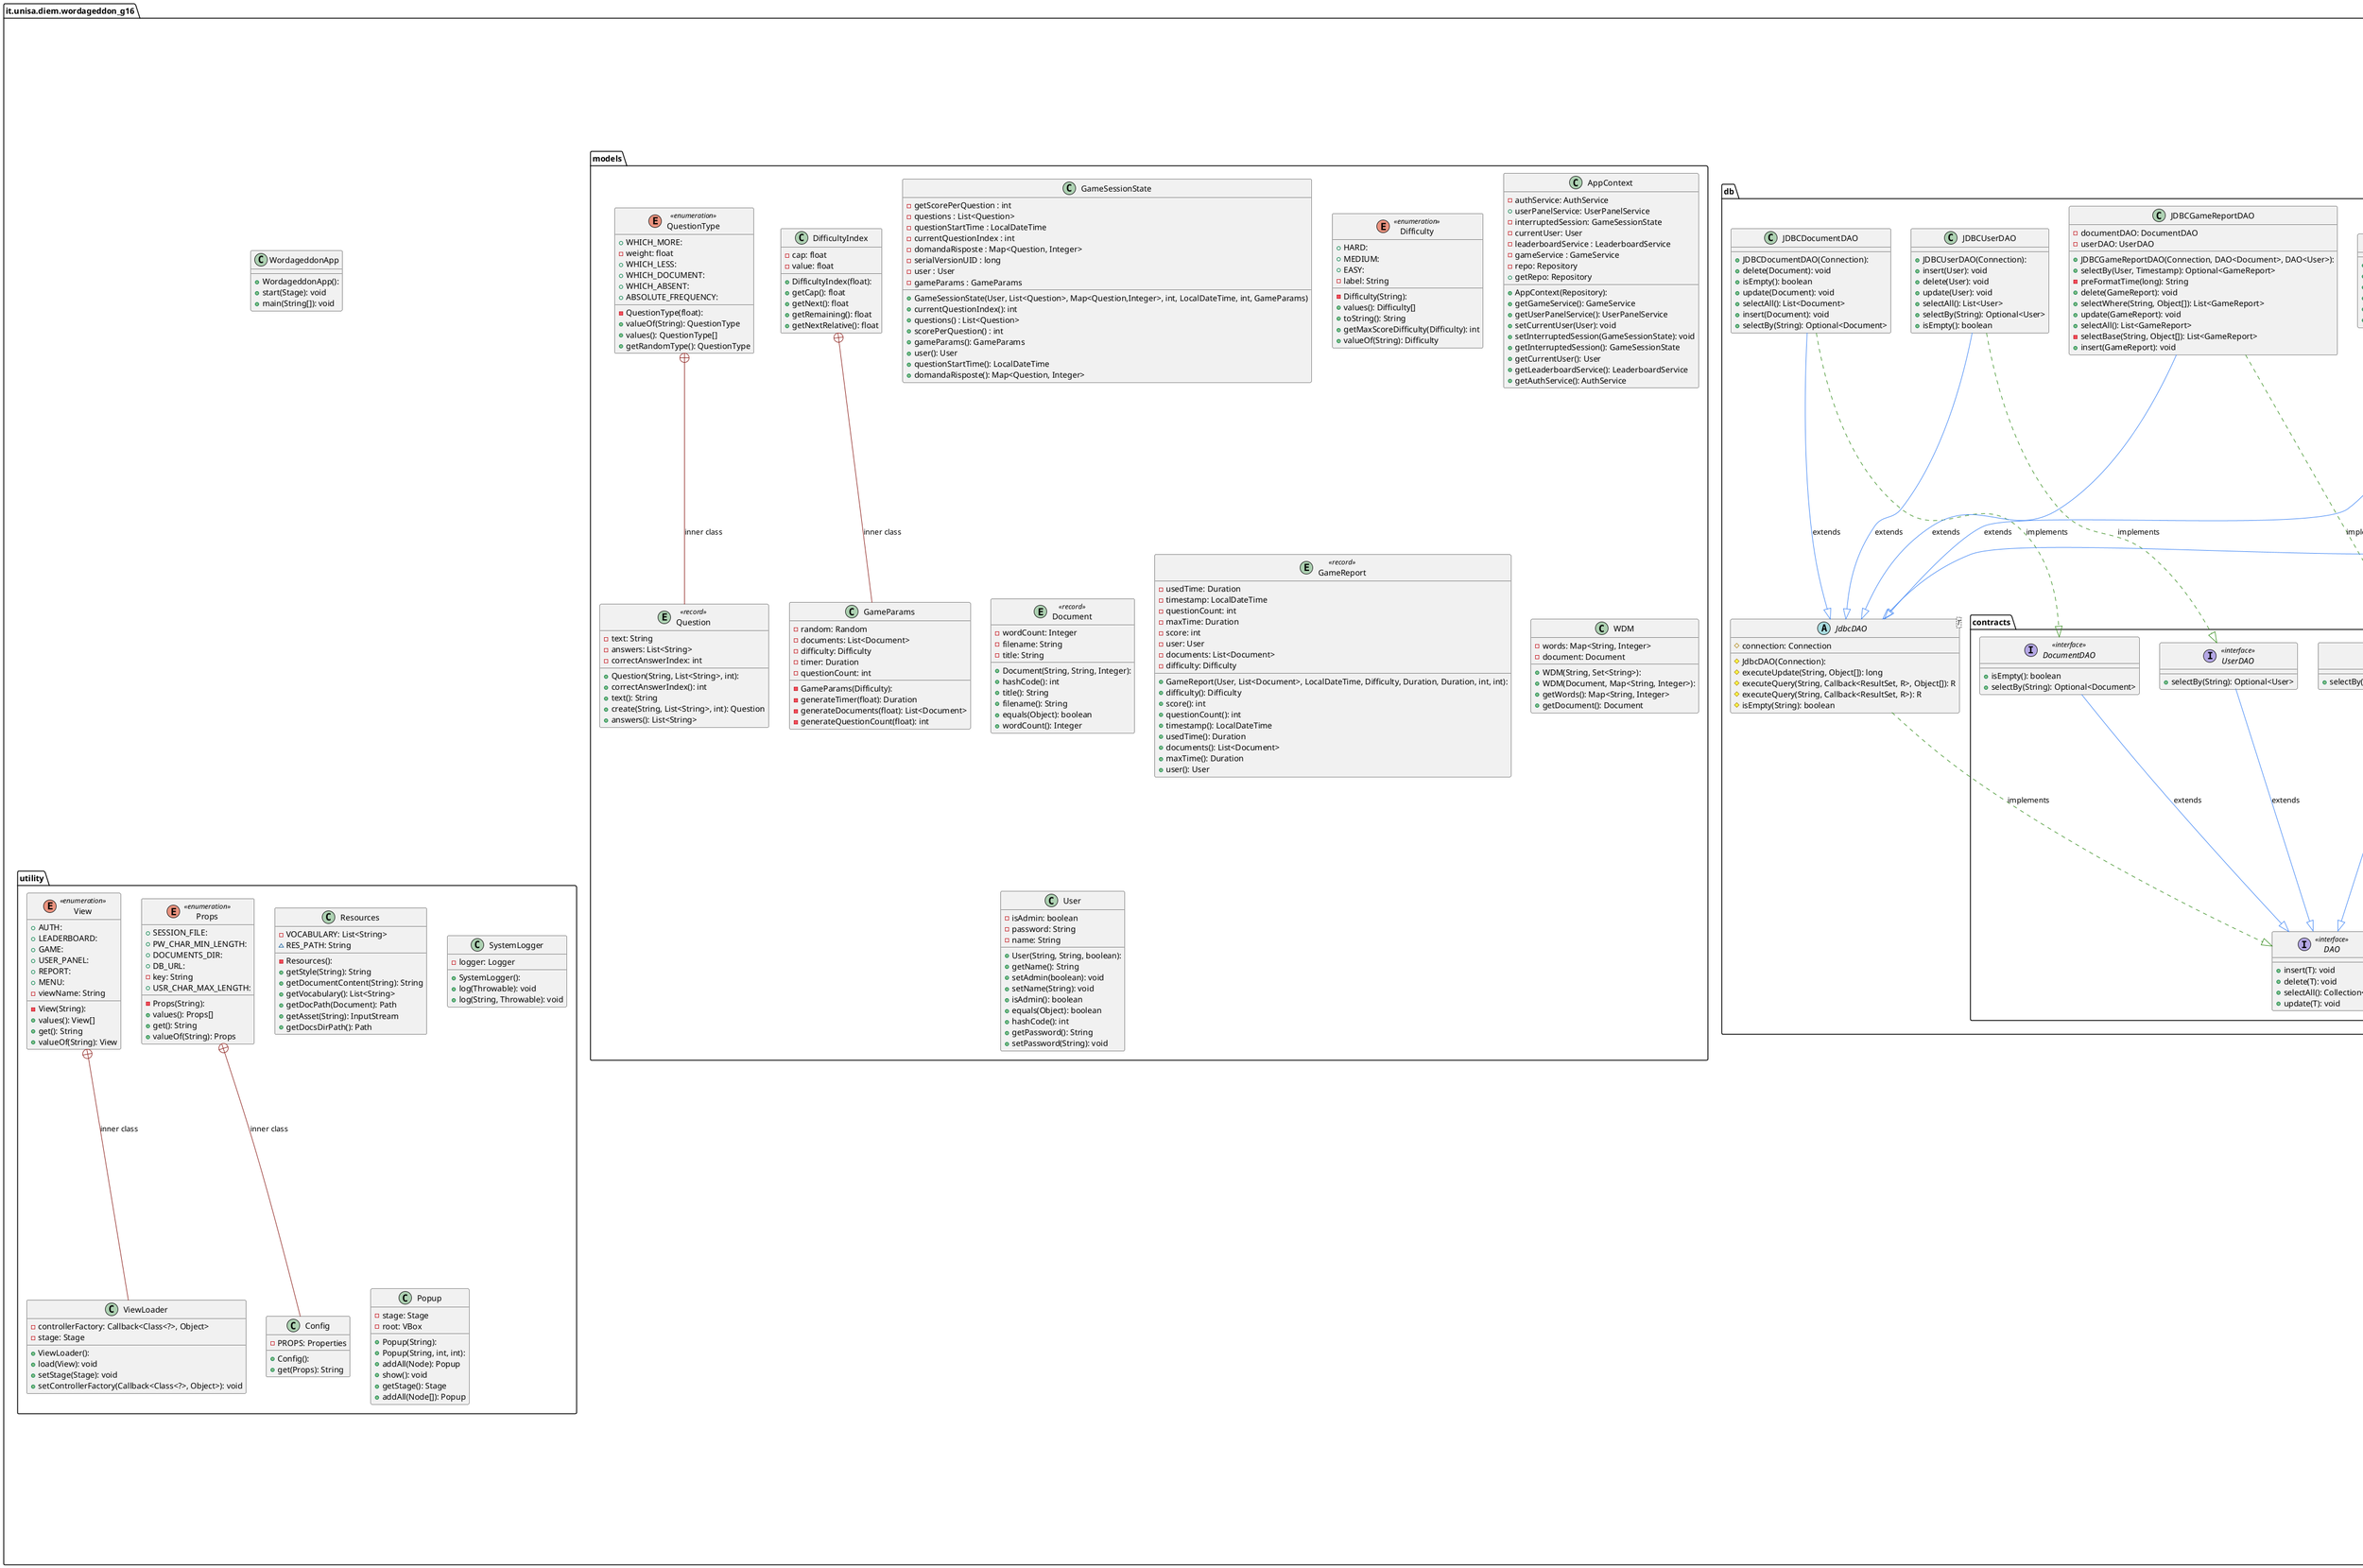@startuml
set namespaceSeparator none

package "it.unisa.diem.wordageddon_g16"{
package controllers {
    class AuthController {
    + AuthController(AppContext):
    - authService: AuthService
    - passwordPF: PasswordField
    - initialize(): void
    + handleLoginBtn(ActionEvent): void
    + showDialog(AlertType, String, String): void
    + handleRegisterBtn(ActionEvent): void
    }
    class GameController {
    + GameController(AppContext):
    - minTimeElapsed: BooleanProperty
    - appContext: AppContext
    - domandaRisposte: Map<Question, Integer>
    - elapsedSeconds: SimpleIntegerProperty
    - QUESTION_TIME_LIMIT: Duration
    - questionTimer: Timeline
    - documentToTextMap: Map<Document, String>
    - readingTimer: Timeline
    - currentQuestionIndex: SimpleIntegerProperty
    - numeroRisposteSaltate: int
    - questionsReady: BooleanProperty
    - questionSetupService: Service<List<Question>>
    - gameService: GameService
    - readingSetupService: Service<Map<Document, String>>
    - questionStartTime: LocalDateTime
    - questions: List<Question>
    - currentDocumentIndex: SimpleIntegerProperty
    - numeroRisposteCorrette: int
    - MIN_TIME_FOR_SKIP: int
    - score: int
    + skipReading(): void
    - showReport(): void
    - loadPane(Node): void
    - onBackPressed(): void
    - populateAnswerTable(): void
    + initialize(): void
    - showQuestion(int): void
    + toggleShowAnswers(Event): void
    - switchToQuestions(): void
    + handlePlayAgain(Event): void
    - setDocument(int): void
    - startTimer(Duration, Label, ProgressBar, Runnable): Timeline?
    + onDifficultySelected(ActionEvent): void
    - onChangeDocument(ActionEvent): void
    + handleShowLeaderboard(Event): void
    + handleGoMenu(Event): void
    + saveSession() : void
    + restoreSession(GameSessionState): void
    }
    class UserPanelController {
    + UserPanelController(AppContext):
    - currentUser: User
    - appContext: AppContext
    - service: UserPanelService
    - handleStopWords(ActionEvent): void
    - handleAdmin(ActionEvent): void
    - handleGoBack(ActionEvent): void
    - handleDocumenti(ActionEvent): void
    - handleLogOut(ActionEvent): void
    + initialize(): void
    }
    class LeaderboardController {
    + LeaderboardController(AppContext):
    - leaderboardService: LeaderboardService
    - back(ActionEvent): void
    + initialize(URL, ResourceBundle): void
    }
    class MainMenuController {
    + MainMenuController(AppContext):
    - context: AppContext
    - onUserPanelRequested(MouseEvent): void
    - playGame(ActionEvent): void
    - onLeaderboardRequested(ActionEvent): void
    + initialize(URL, ResourceBundle): void
    }
}

package db {
    class JdbcRepository {
    + JdbcRepository():
    - daos: Map<String, JdbcDAO<?>>
    - conn: Connection
    + getDAO(String): TDAO
    + close(): void
    }
    package contracts {
            interface Repository << interface >> {
            + getDAO(String): TDAO
            + close(): void
            }
    interface DAO<T> << interface >> {
    + insert(T): void
    + delete(T): void
    + selectAll(): Collection<T>
    + update(T): void
    }
    interface DocumentDAO << interface >> {
    + isEmpty(): boolean
    + selectBy(String): Optional<Document>
    }
    interface GameReportDAO << interface >> {
    + selectBy(User, Timestamp): Optional<GameReport>
    }
    interface StopWordDAO << interface >> {
    + selectAll(): Set<String>
    + isEmpty(): boolean
    }

    interface WdmDAO << interface >> {
    + selectBy(Document): Optional<WDM>
    }

    interface UserDAO << interface >> {
    + selectBy(String): Optional<User>
    }
    }

    class JDBCDocumentDAO {
    + JDBCDocumentDAO(Connection):
    + delete(Document): void
    + isEmpty(): boolean
    + update(Document): void
    + selectAll(): List<Document>
    + insert(Document): void
    + selectBy(String): Optional<Document>
    }
    class JDBCGameReportDAO {
    + JDBCGameReportDAO(Connection, DAO<Document>, DAO<User>):
    - documentDAO: DocumentDAO
    - userDAO: UserDAO
    + selectBy(User, Timestamp): Optional<GameReport>
    - preFormatTime(long): String
    + delete(GameReport): void
    + selectWhere(String, Object[]): List<GameReport>
    + update(GameReport): void
    + selectAll(): List<GameReport>
    - selectBase(String, Object[]): List<GameReport>
    + insert(GameReport): void
    }
    class JDBCStopWordDAO {
    + JDBCStopWordDAO(Connection):
    + isEmpty(): boolean
    + update(String): void
    + selectAll(): Set<String>
    + insert(String): void
    + delete(String): void
    }
    class JDBCUserDAO {
    + JDBCUserDAO(Connection):
    + insert(User): void
    + delete(User): void
    + update(User): void
    + selectAll(): List<User>
    + selectBy(String): Optional<User>
    + isEmpty(): boolean
    }
    class JDBCWdmDAO {
    + JDBCWdmDAO(Connection, DocumentDAO):
    - documentDAO: DocumentDAO
    - selectBase(String, Object[]): List<WDM>
    + selectBy(Document): Optional<WDM>
    + insert(WDM): void
    + selectWhere(String, Object[]): List<WDM>
    + delete(WDM): void
    + update(WDM): void
    + selectAll(): List<WDM>
    }
    abstract class JdbcDAO<T> {
    # JdbcDAO(Connection):
    # connection: Connection
    # executeUpdate(String, Object[]): long
    # executeQuery(String, Callback<ResultSet, R>, Object[]): R
    # executeQuery(String, Callback<ResultSet, R>): R
    # isEmpty(String): boolean
    }

    package exceptions{
        exception QueryFailedException {
        + QueryFailedException(String):
        }
        exception UpdateFailedException {
        + UpdateFailedException(String):
        }
    }

}

package models {
    class GameParams {
    - GameParams(Difficulty):
    - random: Random
    - documents: List<Document>
    - difficulty: Difficulty
    - timer: Duration
    - questionCount: int
    - generateTimer(float): Duration
    - generateDocuments(float): List<Document>
    - generateQuestionCount(float): int
    }
    class DifficultyIndex {
    + DifficultyIndex(float):
    - cap: float
    - value: float
    + getCap(): float
    + getNext(): float
    + getRemaining(): float
    + getNextRelative(): float
    }
    entity Question << record >> {
    + Question(String, List<String>, int):
    - text: String
    - answers: List<String>
    - correctAnswerIndex: int
    + correctAnswerIndex(): int
    + text(): String
    + create(String, List<String>, int): Question
    + answers(): List<String>
    }
    enum QuestionType << enumeration >> {
    - QuestionType(float):
    + WHICH_MORE:
    - weight: float
    + WHICH_LESS:
    + WHICH_DOCUMENT:
    + WHICH_ABSENT:
    + ABSOLUTE_FREQUENCY:
    + valueOf(String): QuestionType
    + values(): QuestionType[]
    + getRandomType(): QuestionType
    }
    class GameSessionState {
    - getScorePerQuestion : int
    - questions : List<Question>
    - questionStartTime : LocalDateTime
    - currentQuestionIndex : int
    - domandaRisposte : Map<Question, Integer>
    - serialVersionUID : long
    - user : User
    - gameParams : GameParams
    + GameSessionState(User, List<Question>, Map<Question,Integer>, int, LocalDateTime, int, GameParams)
    + currentQuestionIndex(): int
    + questions() : List<Question>
    + scorePerQuestion() : int
    + gameParams(): GameParams
    + user(): User
    + questionStartTime(): LocalDateTime
    + domandaRisposte(): Map<Question, Integer>
    }
    enum Difficulty << enumeration >> {
    - Difficulty(String):
    + HARD:
    + MEDIUM:
    + EASY:
    - label: String
    + values(): Difficulty[]
    + toString(): String
    + getMaxScoreDifficulty(Difficulty): int
    + valueOf(String): Difficulty
    }
    class AppContext {
    + AppContext(Repository):
    - authService: AuthService
    + userPanelService: UserPanelService
    - interruptedSession: GameSessionState
    - currentUser: User
    - leaderboardService : LeaderboardService
    - gameService : GameService
    - repo: Repository
    + getGameService(): GameService
    + getUserPanelService(): UserPanelService
    + setCurrentUser(User): void
    + setInterruptedSession(GameSessionState): void
    + getInterruptedSession(): GameSessionState
    + getCurrentUser(): User
    + getRepo: Repository
    + getLeaderboardService(): LeaderboardService
    + getAuthService(): AuthService
    }
    entity Document << record >> {
    + Document(String, String, Integer):
    - wordCount: Integer
    - filename: String
    - title: String
    + hashCode(): int
    + title(): String
    + filename(): String
    + equals(Object): boolean
    + wordCount(): Integer
    }

    entity GameReport << record >> {
    + GameReport(User, List<Document>, LocalDateTime, Difficulty, Duration, Duration, int, int):
    - usedTime: Duration
    - timestamp: LocalDateTime
    - questionCount: int
    - maxTime: Duration
    - score: int
    - user: User
    - documents: List<Document>
    - difficulty: Difficulty
    + difficulty(): Difficulty
    + score(): int
    + questionCount(): int
    + timestamp(): LocalDateTime
    + usedTime(): Duration
    + documents(): List<Document>
    + maxTime(): Duration
    + user(): User
    }
    class WDM {
    + WDM(String, Set<String>):
    + WDM(Document, Map<String, Integer>):
    - words: Map<String, Integer>
    - document: Document
    + getWords(): Map<String, Integer>
    + getDocument(): Document
    }

    class User {
    + User(String, String, boolean):
    - isAdmin: boolean
    - password: String
    - name: String
    + getName(): String
    + setAdmin(boolean): void
    + setName(String): void
    + isAdmin(): boolean
    + equals(Object): boolean
    + hashCode(): int
    + getPassword(): String
    + setPassword(String): void
    }
}

package services {
    class AuthService {
    + AuthService(AppContext, JDBCUserDAO):
    - userDAO: JDBCUserDAO
    - context: AppContext
    + login(String, String): boolean
    + noUsers(): boolean
    + logout(): void
    + loadSession(): boolean
    + register(String, String, boolean): boolean
    - saveSession(User): void
    }
class UserPanelService {
  + UserPanelService(GameReportDAO, JDBCUserDAO, DocumentDAO, JDBCStopWordDAO, JDBCWdmDAO, AppContext):
  - stopWordDAO: JDBCStopWordDAO
  - wdmDAO: JDBCWdmDAO
  - gameReportDAO: GameReportDAO
  - userDAO: JDBCUserDAO
  - documentDAO: DocumentDAO
  - appContext: AppContext
  - stopWordsParser(String): Set<String>
  + getCurrentUserReports(): List<GameReport>
  + deleteStopword(String): void
  + demoteUser(String): void
  + getAllDocuments(): Collection<Document>
  + deleteDocument(Document): void
  + getAllUsersExceptCurrent(): List<User>
  + symbolicNameOf(String): String
  + getStopwords(): Set<String>
  + addStopWords(String): void
  + addStopwordsFromFile(File): void
  + getUserStatsForCurrentUser(): Map<String, Object>
  + moveDocument(File): void
  + promoteUser(String): void
  + updateWDM(WDM): void
}
class GameService {
  + GameService(AppContext, GameReportDAO, JDBCWdmDAO, DocumentDAO, StopWordDAO):
  - wdmMap: Map<Document, WDM>
  - random: Random
  - wdmDAO: JDBCWdmDAO
  - documentDAO: DocumentDAO
  - stopWordDAO: StopWordDAO
  - gameReportDAO: GameReportDAO
  - params: GameParams
  - context: AppContext
  - whichAbsentQuestion(): Question
  + init(Difficulty): void
  - generateQuestionCount(float, Difficulty): int
  - generateTimer(float): Duration
  - absoluteFrequencyQuestion(): Question
  + getQuestionCount(): int
  + getDifficulty(): Difficulty
  - generateAbsentWord(Set<String>): String
  + restoreParams(GameParams): void
  - whichDocumentQuestion(): Question
  + getTimeLimit(): Duration
  - loadWdmMap(): void
  - whichLessQuestionSingle(): Question
  - absoluteFrequencyQuestionSingle(): Question
  + getParams(): GameParams
  + getDocuments(): List<Document>
  - whichLessQuestion(): Question
  - whichMoreQuestion(): Question
  + setupReadingPhase(): Map<Document, String>
  + saveGameReport(GameReport): void
  - whichMoreQuestionSingle(): Question
  + getQuestions(): List<Question>
  + getScorePerQuestion(): int
  - generateDocuments(float, Difficulty): List<Document>
}
    class LeaderboardService {
    + LeaderboardService(AppContext, JDBCGameReportDAO, UserDAO):
    - gameReportDAO: JDBCGameReportDAO
    - currentUser: User
    - users: Collection<User>
    + getGloablLeaderboard(): List<LeaderboardEntry>
    + getLeaderboardByDifficulty(Difficulty): List<LeaderboardEntry>
    - getLeaderboardBase(Difficulty): List<LeaderboardEntry>
    }

    entity LeaderboardEntry << record >> {
    + LeaderboardEntry(String, Difficulty, int, int, int):
    - totalScore: int
    - username: String
    - averageScore: int
    - gamesPlayed: int
    - favouriteDifficulty: Difficulty
    + favouriteDifficulty(): Difficulty
    + averageScore(): int
    + totalScore(): int
    + username(): String
    + gamesPlayed(): int
    }
}

package utility{
    class Config {
    + Config():
    - PROPS: Properties
    + get(Props): String
    }
    class Resources {
    - Resources():
    - VOCABULARY: List<String>
    ~ RES_PATH: String
    + getStyle(String): String
    + getDocumentContent(String): String
    + getVocabulary(): List<String>
    + getDocPath(Document): Path
    + getAsset(String): InputStream
    + getDocsDirPath(): Path
    }
    class SystemLogger {
    + SystemLogger():
    - logger: Logger
    + log(Throwable): void
    + log(String, Throwable): void
    }
    class ViewLoader {
    + ViewLoader():
    - controllerFactory: Callback<Class<?>, Object>
    - stage: Stage
    + load(View): void
    + setStage(Stage): void
    + setControllerFactory(Callback<Class<?>, Object>): void
    }
    enum Props << enumeration >> {
    - Props(String):
    + SESSION_FILE:
    + PW_CHAR_MIN_LENGTH:
    + DOCUMENTS_DIR:
    + DB_URL:
    - key: String
    + USR_CHAR_MAX_LENGTH:
    + values(): Props[]
    + get(): String
    + valueOf(String): Props
    }
    enum View << enumeration >> {
    - View(String):
    + AUTH:
    + LEADERBOARD:
    + GAME:
    + USER_PANEL:
    + REPORT:
    + MENU:
    - viewName: String
    + values(): View[]
    + get(): String
    + valueOf(String): View
    }
    class Popup {
    + Popup(String):
    + Popup(String, int, int):
    - stage: Stage
    - root: VBox
    + addAll(Node): Popup
    + show(): void
    + getStage(): Stage
    + addAll(Node[]): Popup
    }
}


class WordageddonApp {
  + WordageddonApp():
  + start(Stage): void
  + main(String[]): void
}
}

/'
    verde: #348c1c  - implements
    blu: #4287f5    - extends
    rosso: #8c201c - inner class
'/
DifficultyIndex        +-[#8c201c,plain]-  GameParams  : inner class
LeaderboardEntry       +-[#8c201c,plain]-  LeaderboardService : inner class
Props                  +-[#8c201c,plain]-  Config : inner class
QuestionType           +-[#8c201c,plain]-  Question : inner class
View                   +-[#8c201c,plain]-  ViewLoader : inner class
WdmDAO                 -[#4287f5,plain]-^  DAO : extends
StopWordDAO            -[#4287f5,plain]-^  DAO : extends
GameReportDAO          -[#4287f5,plain]-^  DAO : extends
UserDAO                -[#4287f5,plain]-^  DAO : extends
DocumentDAO            -[#4287f5,plain]-^  DAO : extends
JDBCDocumentDAO        -[#348c1c,dashed]-^  DocumentDAO : implements
JDBCDocumentDAO        -[#4287f5,plain]-^  JdbcDAO : extends
JDBCGameReportDAO      -[#348c1c,dashed]-^  GameReportDAO : implements
JDBCGameReportDAO      -[#4287f5,plain]-^  JdbcDAO : extends
JDBCStopWordDAO        -[#4287f5,plain]-^  JdbcDAO : extends
JDBCStopWordDAO        -[#348c1c,dashed]-^  StopWordDAO  : implements
JDBCUserDAO            -[#4287f5,plain]-^  JdbcDAO  : extends
JDBCUserDAO            -[#348c1c,dashed]-^  UserDAO : implements
JDBCWdmDAO             -[#4287f5,plain]-^  JdbcDAO  : extends
JDBCWdmDAO             -[#348c1c,dashed]-^  WdmDAO   : implements
JdbcDAO                -[#348c1c,dashed]-^  DAO  : implements
JdbcRepository         -[#348c1c,dashed]-^  Repository   : implements
@enduml